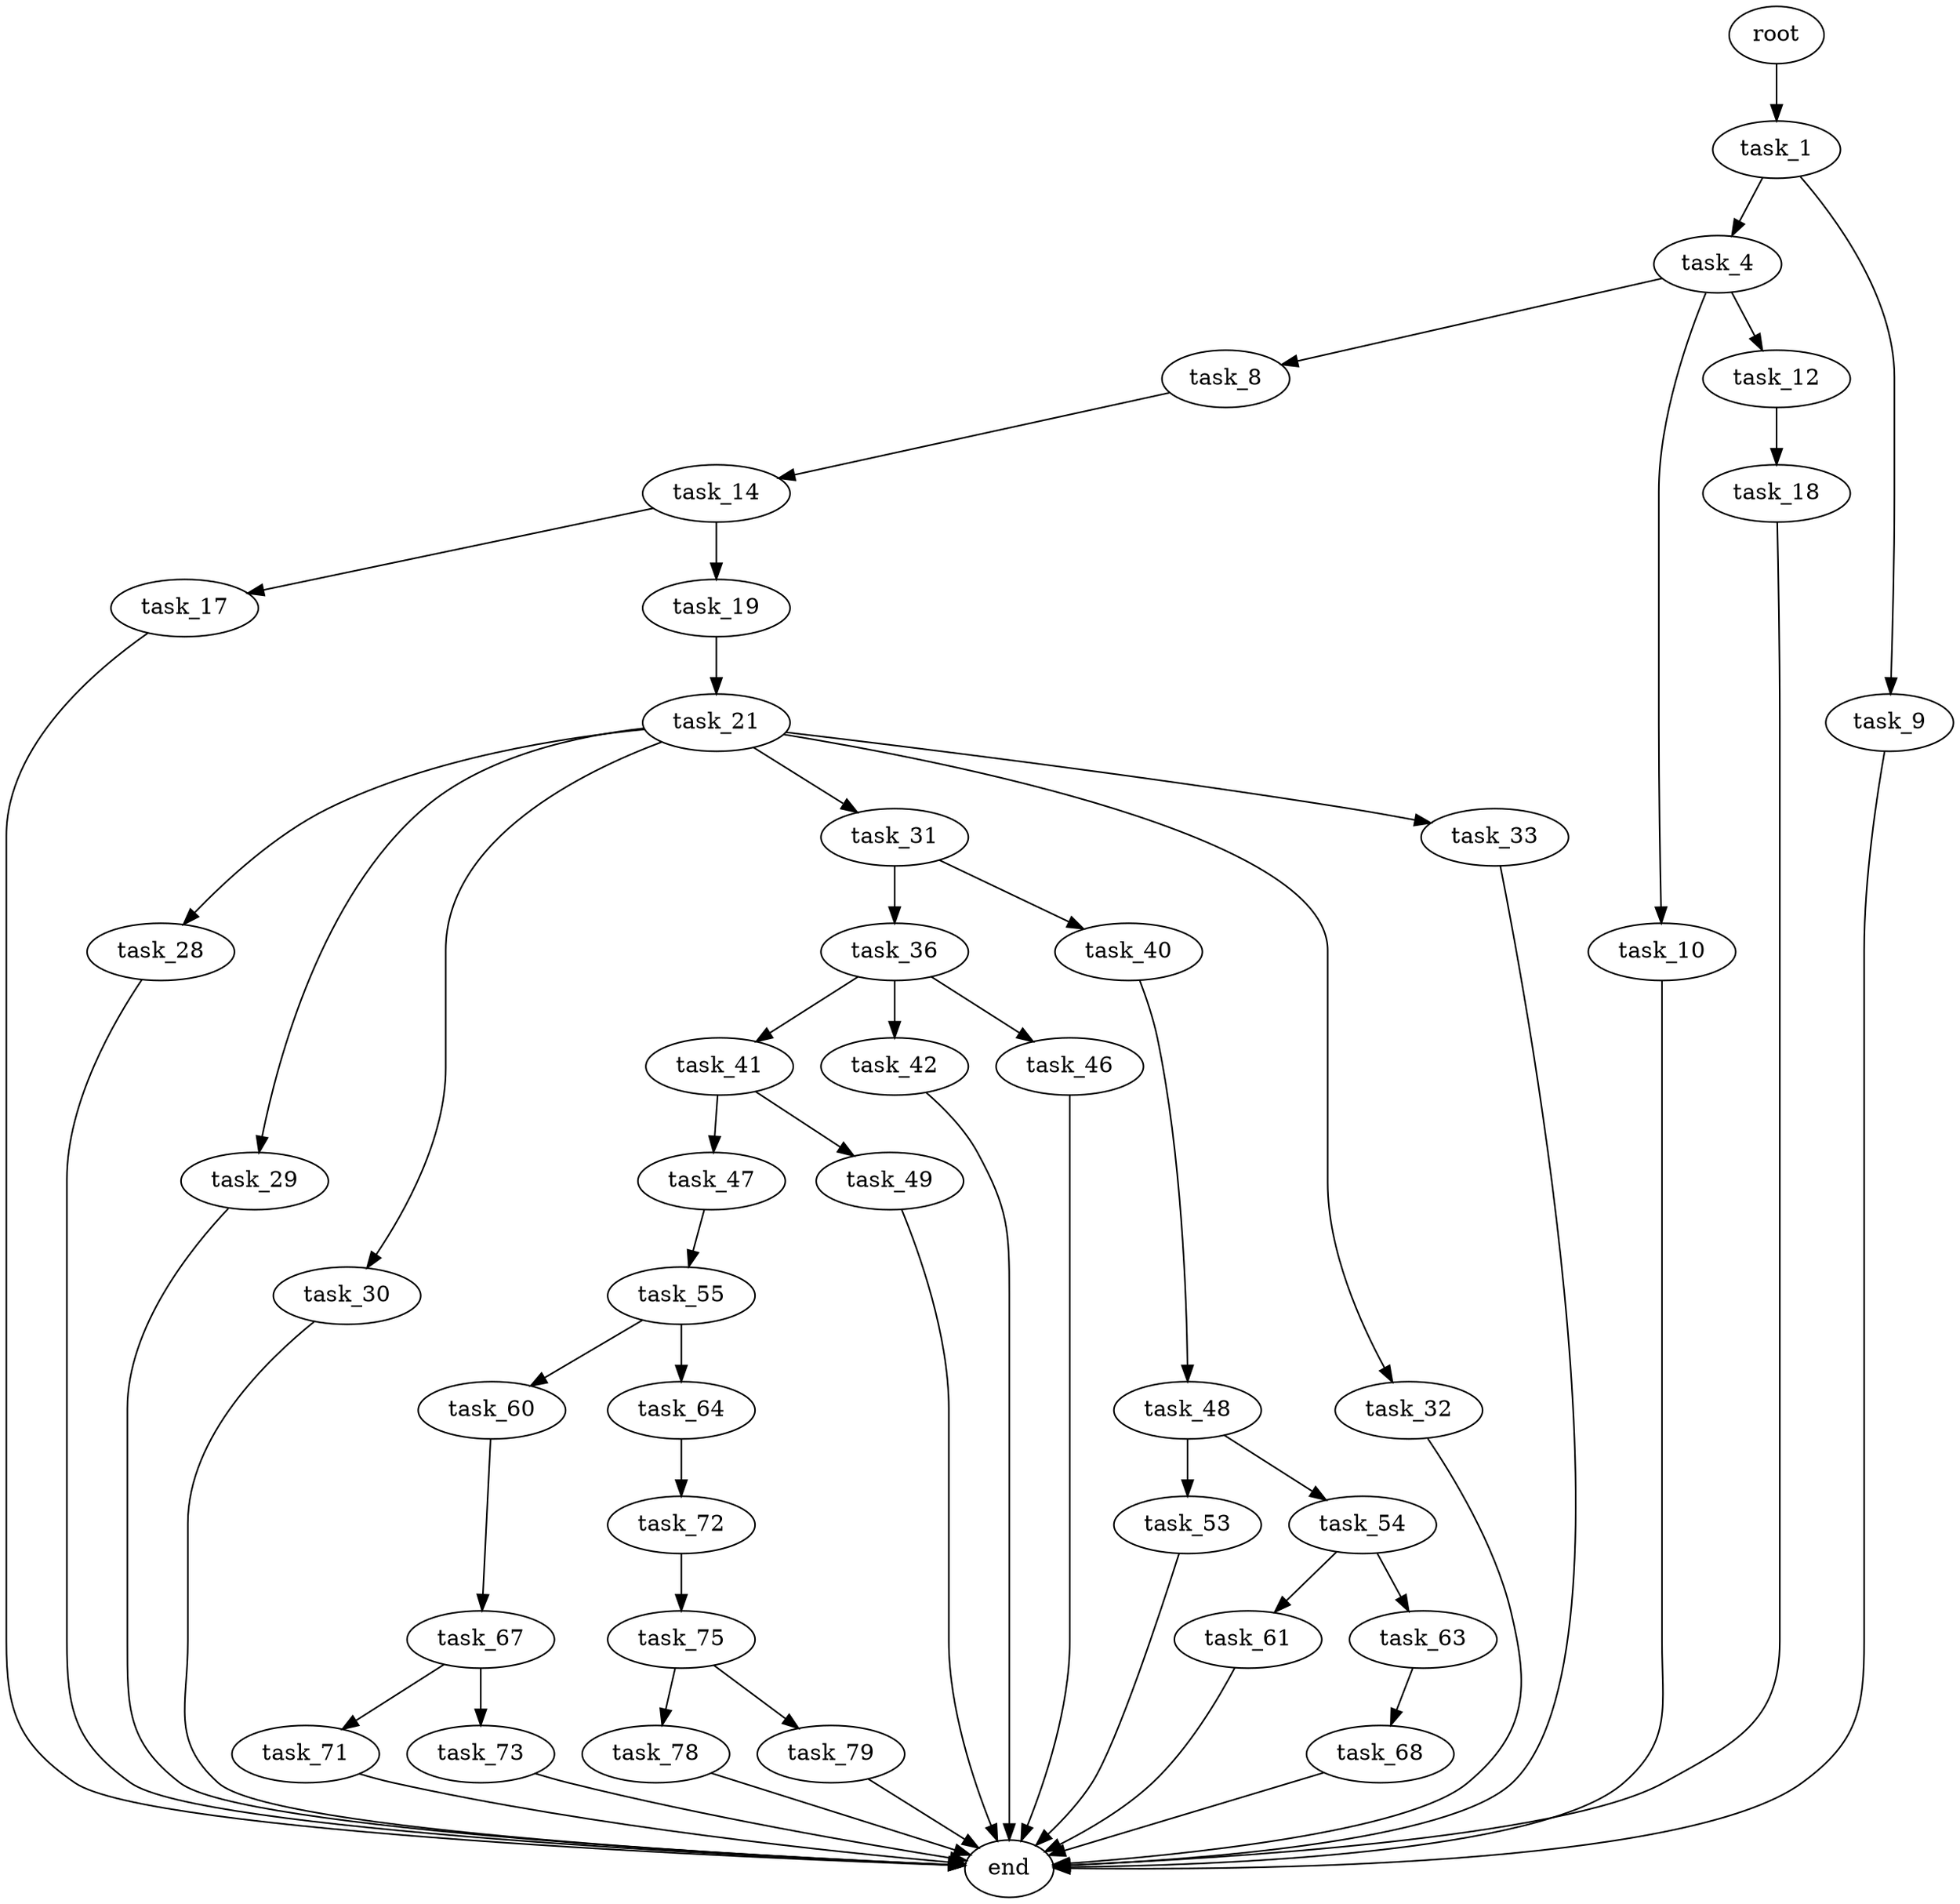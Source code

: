 digraph G {
  root [size="0.000000"];
  task_1 [size="17602810442.000000"];
  task_4 [size="134217728000.000000"];
  task_9 [size="31535811986.000000"];
  task_8 [size="368293445632.000000"];
  task_10 [size="7196124930.000000"];
  task_12 [size="648273322.000000"];
  task_14 [size="110358992497.000000"];
  end [size="0.000000"];
  task_18 [size="28991029248.000000"];
  task_17 [size="11528644851.000000"];
  task_19 [size="28991029248.000000"];
  task_21 [size="2929209406.000000"];
  task_28 [size="782757789696.000000"];
  task_29 [size="17163688219.000000"];
  task_30 [size="8589934592.000000"];
  task_31 [size="34543282781.000000"];
  task_32 [size="68719476736.000000"];
  task_33 [size="1901814926.000000"];
  task_36 [size="45552818083.000000"];
  task_40 [size="435563369590.000000"];
  task_41 [size="13325542766.000000"];
  task_42 [size="49191351109.000000"];
  task_46 [size="1932486358.000000"];
  task_48 [size="28991029248.000000"];
  task_47 [size="28030512037.000000"];
  task_49 [size="1677054845.000000"];
  task_55 [size="134217728000.000000"];
  task_53 [size="231928233984.000000"];
  task_54 [size="4947570576.000000"];
  task_61 [size="181641651264.000000"];
  task_63 [size="231928233984.000000"];
  task_60 [size="104288278192.000000"];
  task_64 [size="231928233984.000000"];
  task_67 [size="12431207788.000000"];
  task_68 [size="68719476736.000000"];
  task_72 [size="31311895696.000000"];
  task_71 [size="535208620998.000000"];
  task_73 [size="8589934592.000000"];
  task_75 [size="549755813888.000000"];
  task_78 [size="28991029248.000000"];
  task_79 [size="4470128079.000000"];

  root -> task_1 [size="1.000000"];
  task_1 -> task_4 [size="33554432.000000"];
  task_1 -> task_9 [size="33554432.000000"];
  task_4 -> task_8 [size="209715200.000000"];
  task_4 -> task_10 [size="209715200.000000"];
  task_4 -> task_12 [size="209715200.000000"];
  task_9 -> end [size="1.000000"];
  task_8 -> task_14 [size="411041792.000000"];
  task_10 -> end [size="1.000000"];
  task_12 -> task_18 [size="33554432.000000"];
  task_14 -> task_17 [size="75497472.000000"];
  task_14 -> task_19 [size="75497472.000000"];
  task_18 -> end [size="1.000000"];
  task_17 -> end [size="1.000000"];
  task_19 -> task_21 [size="75497472.000000"];
  task_21 -> task_28 [size="134217728.000000"];
  task_21 -> task_29 [size="134217728.000000"];
  task_21 -> task_30 [size="134217728.000000"];
  task_21 -> task_31 [size="134217728.000000"];
  task_21 -> task_32 [size="134217728.000000"];
  task_21 -> task_33 [size="134217728.000000"];
  task_28 -> end [size="1.000000"];
  task_29 -> end [size="1.000000"];
  task_30 -> end [size="1.000000"];
  task_31 -> task_36 [size="679477248.000000"];
  task_31 -> task_40 [size="679477248.000000"];
  task_32 -> end [size="1.000000"];
  task_33 -> end [size="1.000000"];
  task_36 -> task_41 [size="75497472.000000"];
  task_36 -> task_42 [size="75497472.000000"];
  task_36 -> task_46 [size="75497472.000000"];
  task_40 -> task_48 [size="301989888.000000"];
  task_41 -> task_47 [size="536870912.000000"];
  task_41 -> task_49 [size="536870912.000000"];
  task_42 -> end [size="1.000000"];
  task_46 -> end [size="1.000000"];
  task_48 -> task_53 [size="75497472.000000"];
  task_48 -> task_54 [size="75497472.000000"];
  task_47 -> task_55 [size="679477248.000000"];
  task_49 -> end [size="1.000000"];
  task_55 -> task_60 [size="209715200.000000"];
  task_55 -> task_64 [size="209715200.000000"];
  task_53 -> end [size="1.000000"];
  task_54 -> task_61 [size="536870912.000000"];
  task_54 -> task_63 [size="536870912.000000"];
  task_61 -> end [size="1.000000"];
  task_63 -> task_68 [size="301989888.000000"];
  task_60 -> task_67 [size="75497472.000000"];
  task_64 -> task_72 [size="301989888.000000"];
  task_67 -> task_71 [size="301989888.000000"];
  task_67 -> task_73 [size="301989888.000000"];
  task_68 -> end [size="1.000000"];
  task_72 -> task_75 [size="536870912.000000"];
  task_71 -> end [size="1.000000"];
  task_73 -> end [size="1.000000"];
  task_75 -> task_78 [size="536870912.000000"];
  task_75 -> task_79 [size="536870912.000000"];
  task_78 -> end [size="1.000000"];
  task_79 -> end [size="1.000000"];
}
